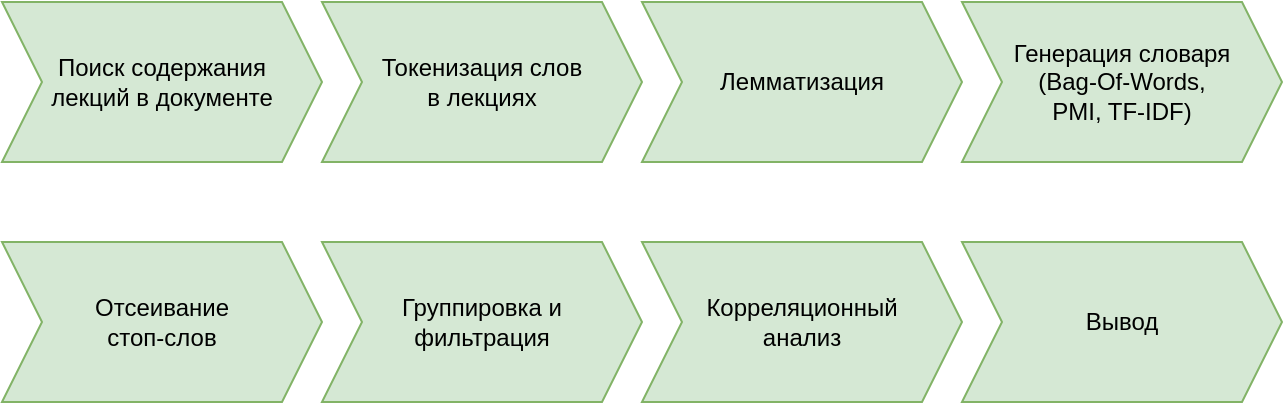 <mxfile version="17.5.0" type="device"><diagram id="WOkpYXAHmrlCruUP0blt" name="Page-1"><mxGraphModel dx="708" dy="314" grid="0" gridSize="10" guides="1" tooltips="1" connect="1" arrows="1" fold="1" page="1" pageScale="1" pageWidth="827" pageHeight="1169" math="0" shadow="0"><root><mxCell id="0"/><mxCell id="1" parent="0"/><mxCell id="FednY4BJLkqfp-dhnOvL-1" value="Поиск содержания&lt;br&gt;лекций в документе" style="shape=step;perimeter=stepPerimeter;whiteSpace=wrap;html=1;fixedSize=1;fillColor=#d5e8d4;strokeColor=#82b366;" parent="1" vertex="1"><mxGeometry x="120" y="120" width="160" height="80" as="geometry"/></mxCell><mxCell id="FednY4BJLkqfp-dhnOvL-2" value="Генерация словаря&lt;br&gt;(Bag-Of-Words,&lt;br&gt;PMI, TF-IDF)" style="shape=step;perimeter=stepPerimeter;whiteSpace=wrap;html=1;fixedSize=1;fillColor=#d5e8d4;strokeColor=#82b366;" parent="1" vertex="1"><mxGeometry x="600" y="120" width="160" height="80" as="geometry"/></mxCell><mxCell id="FednY4BJLkqfp-dhnOvL-3" value="Токенизация слов&lt;br&gt;в лекциях" style="shape=step;perimeter=stepPerimeter;whiteSpace=wrap;html=1;fixedSize=1;fillColor=#d5e8d4;strokeColor=#82b366;" parent="1" vertex="1"><mxGeometry x="280" y="120" width="160" height="80" as="geometry"/></mxCell><mxCell id="FednY4BJLkqfp-dhnOvL-4" value="Лемматизация" style="shape=step;perimeter=stepPerimeter;whiteSpace=wrap;html=1;fixedSize=1;fillColor=#d5e8d4;strokeColor=#82b366;" parent="1" vertex="1"><mxGeometry x="440" y="120" width="160" height="80" as="geometry"/></mxCell><mxCell id="FednY4BJLkqfp-dhnOvL-5" value="Отсеивание&lt;br&gt;стоп-слов" style="shape=step;perimeter=stepPerimeter;whiteSpace=wrap;html=1;fixedSize=1;fillColor=#d5e8d4;strokeColor=#82b366;" parent="1" vertex="1"><mxGeometry x="120" y="240" width="160" height="80" as="geometry"/></mxCell><mxCell id="FednY4BJLkqfp-dhnOvL-6" value="Корреляционный&lt;br&gt;анализ" style="shape=step;perimeter=stepPerimeter;whiteSpace=wrap;html=1;fixedSize=1;fillColor=#d5e8d4;strokeColor=#82b366;" parent="1" vertex="1"><mxGeometry x="440" y="240" width="160" height="80" as="geometry"/></mxCell><mxCell id="FednY4BJLkqfp-dhnOvL-7" value="Вывод" style="shape=step;perimeter=stepPerimeter;whiteSpace=wrap;html=1;fixedSize=1;fillColor=#d5e8d4;strokeColor=#82b366;" parent="1" vertex="1"><mxGeometry x="600" y="240" width="160" height="80" as="geometry"/></mxCell><mxCell id="FednY4BJLkqfp-dhnOvL-8" value="Группировка и&lt;br&gt;фильтрация" style="shape=step;perimeter=stepPerimeter;whiteSpace=wrap;html=1;fixedSize=1;fillColor=#d5e8d4;strokeColor=#82b366;" parent="1" vertex="1"><mxGeometry x="280" y="240" width="160" height="80" as="geometry"/></mxCell></root></mxGraphModel></diagram></mxfile>